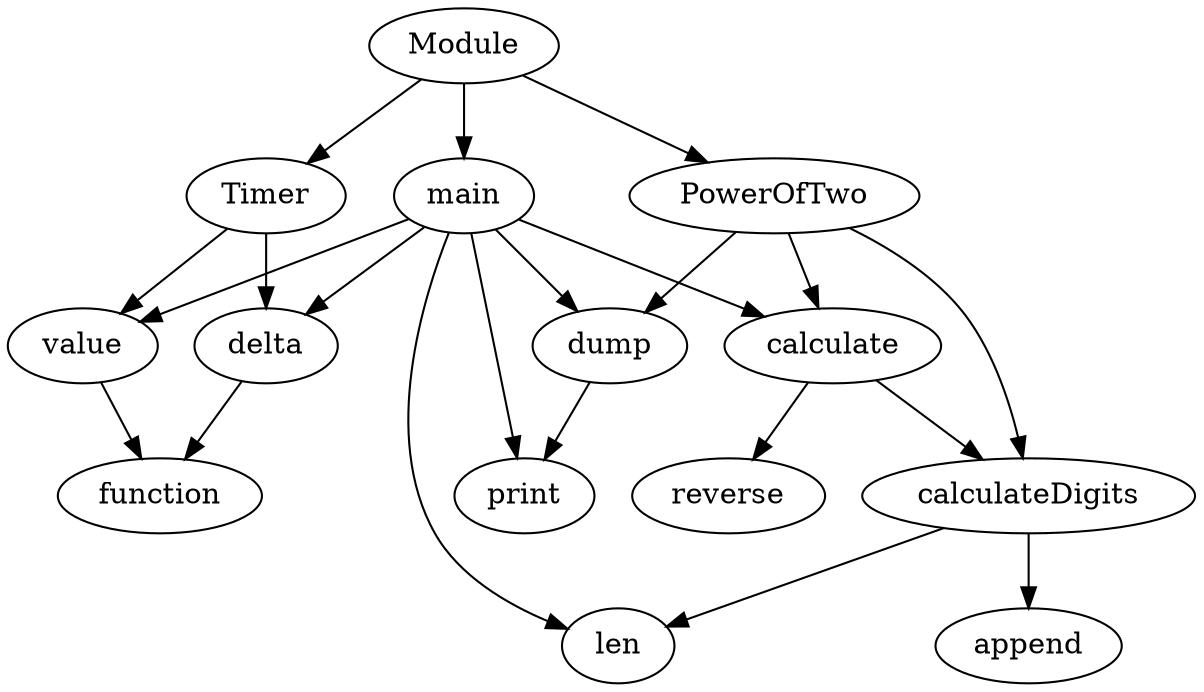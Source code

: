 strict digraph  {
value;
function;
delta;
calculateDigits;
len;
append;
calculate;
reverse;
dump;
print;
main;
Module;
Timer;
PowerOfTwo;
value -> function;
delta -> function;
calculateDigits -> len;
calculateDigits -> append;
calculate -> calculateDigits;
calculate -> reverse;
dump -> print;
main -> value;
main -> calculate;
main -> print;
main -> len;
main -> delta;
main -> dump;
Module -> Timer;
Module -> PowerOfTwo;
Module -> main;
Timer -> value;
Timer -> delta;
PowerOfTwo -> calculateDigits;
PowerOfTwo -> calculate;
PowerOfTwo -> dump;
}

